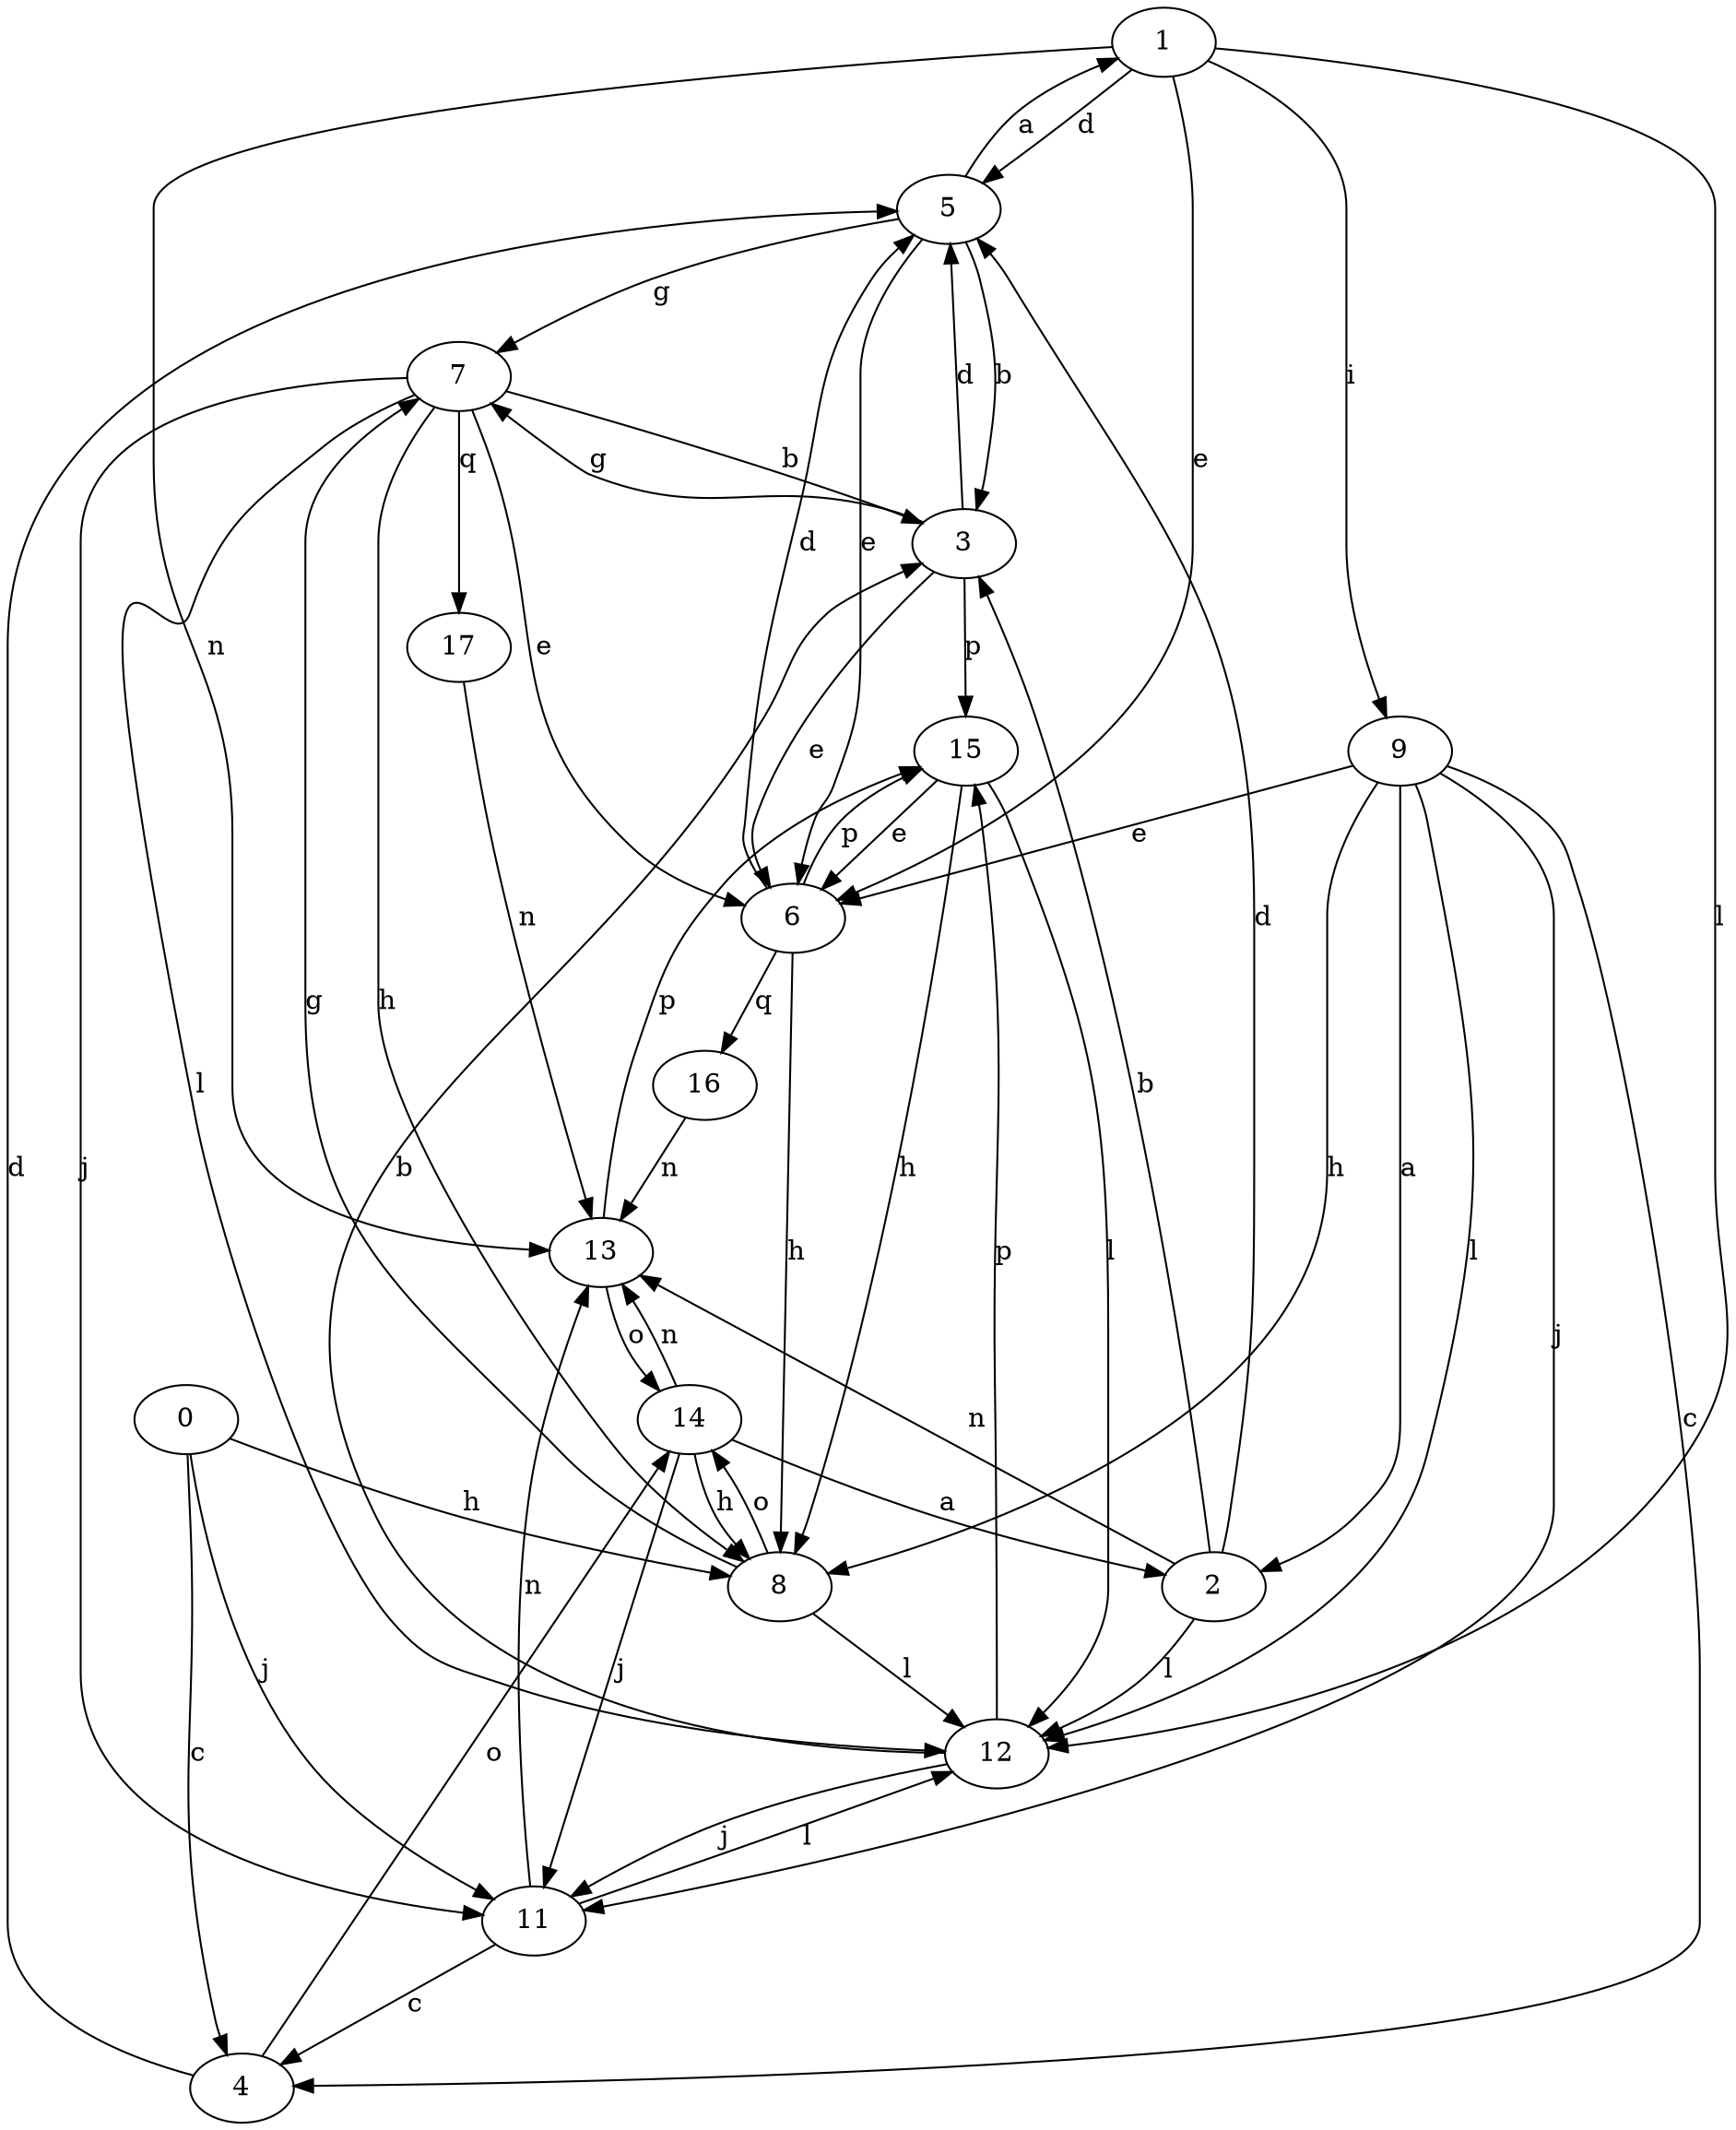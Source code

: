 strict digraph  {
1;
2;
3;
4;
0;
5;
6;
7;
8;
9;
11;
12;
13;
14;
15;
16;
17;
1 -> 5  [label=d];
1 -> 6  [label=e];
1 -> 9  [label=i];
1 -> 12  [label=l];
1 -> 13  [label=n];
2 -> 3  [label=b];
2 -> 5  [label=d];
2 -> 12  [label=l];
2 -> 13  [label=n];
3 -> 5  [label=d];
3 -> 6  [label=e];
3 -> 7  [label=g];
3 -> 15  [label=p];
4 -> 5  [label=d];
4 -> 14  [label=o];
0 -> 4  [label=c];
0 -> 8  [label=h];
0 -> 11  [label=j];
5 -> 1  [label=a];
5 -> 3  [label=b];
5 -> 6  [label=e];
5 -> 7  [label=g];
6 -> 5  [label=d];
6 -> 8  [label=h];
6 -> 15  [label=p];
6 -> 16  [label=q];
7 -> 3  [label=b];
7 -> 6  [label=e];
7 -> 8  [label=h];
7 -> 11  [label=j];
7 -> 12  [label=l];
7 -> 17  [label=q];
8 -> 7  [label=g];
8 -> 12  [label=l];
8 -> 14  [label=o];
9 -> 2  [label=a];
9 -> 4  [label=c];
9 -> 6  [label=e];
9 -> 8  [label=h];
9 -> 11  [label=j];
9 -> 12  [label=l];
11 -> 4  [label=c];
11 -> 12  [label=l];
11 -> 13  [label=n];
12 -> 3  [label=b];
12 -> 11  [label=j];
12 -> 15  [label=p];
13 -> 14  [label=o];
13 -> 15  [label=p];
14 -> 2  [label=a];
14 -> 8  [label=h];
14 -> 11  [label=j];
14 -> 13  [label=n];
15 -> 6  [label=e];
15 -> 8  [label=h];
15 -> 12  [label=l];
16 -> 13  [label=n];
17 -> 13  [label=n];
}
